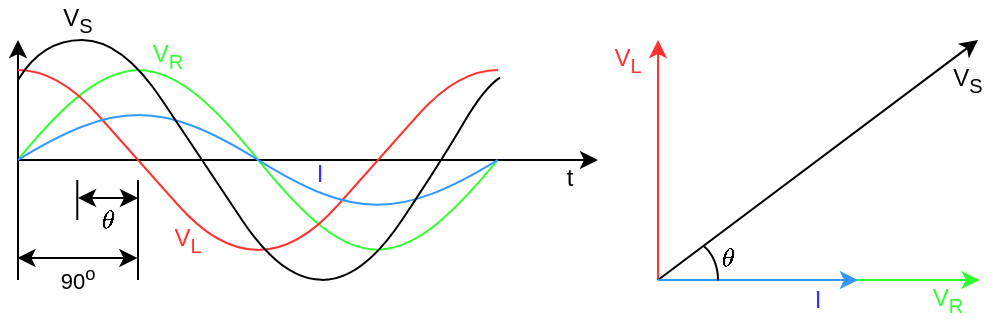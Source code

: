<mxfile version="28.2.8">
  <diagram name="Page 1" id="Page-1">
    <mxGraphModel dx="732" dy="874" grid="1" gridSize="10" guides="1" tooltips="1" connect="1" arrows="1" fold="1" page="1" pageScale="1" pageWidth="827" pageHeight="1169" math="1" shadow="0">
      <root>
        <mxCell id="0" />
        <mxCell id="1" parent="0" />
        <mxCell id="j2CR8f1PHqKJb8Jv-K0H-37" value="$$\theta$$" style="text;html=1;whiteSpace=wrap;strokeColor=none;fillColor=none;align=center;verticalAlign=middle;rounded=0;fontFamily=Helvetica;fontSize=11;fontColor=default;labelBackgroundColor=default;" parent="1" vertex="1">
          <mxGeometry x="425" y="339" width="20" height="20" as="geometry" />
        </mxCell>
        <mxCell id="j2CR8f1PHqKJb8Jv-K0H-30" value="90&lt;sup&gt;o&lt;/sup&gt;" style="text;html=1;whiteSpace=wrap;strokeColor=none;fillColor=none;align=center;verticalAlign=middle;rounded=0;fontFamily=Helvetica;fontSize=11;fontColor=default;labelBackgroundColor=default;convertToSvg=1;" parent="1" vertex="1">
          <mxGeometry x="89.71" y="349" width="40" height="20" as="geometry" />
        </mxCell>
        <UserObject label="" tags="Électrique Lien" id="22">
          <mxCell parent="1" vertex="1" visible="0">
            <mxGeometry as="geometry" />
          </mxCell>
        </UserObject>
        <mxCell id="X-M7ohwvojVqTbKEK9S0-22" value="" style="pointerEvents=1;verticalLabelPosition=bottom;shadow=0;dashed=0;align=center;html=1;verticalAlign=top;shape=mxgraph.electrical.waveforms.sine_wave;strokeColor=light-dark(#33FF33,#33FF33);" parent="1" vertex="1">
          <mxGeometry x="80" y="240" width="240" height="120" as="geometry" />
        </mxCell>
        <mxCell id="X-M7ohwvojVqTbKEK9S0-24" value="" style="endArrow=classic;html=1;rounded=0;endFill=1;" parent="1" edge="1">
          <mxGeometry width="50" height="50" relative="1" as="geometry">
            <mxPoint x="80" y="300" as="sourcePoint" />
            <mxPoint x="370" y="300" as="targetPoint" />
          </mxGeometry>
        </mxCell>
        <mxCell id="X-M7ohwvojVqTbKEK9S0-26" value="" style="endArrow=classic;html=1;rounded=0;endFill=1;" parent="1" edge="1">
          <mxGeometry width="50" height="50" relative="1" as="geometry">
            <mxPoint x="80" y="360" as="sourcePoint" />
            <mxPoint x="80" y="240" as="targetPoint" />
          </mxGeometry>
        </mxCell>
        <mxCell id="X-M7ohwvojVqTbKEK9S0-27" value="t" style="text;html=1;whiteSpace=wrap;strokeColor=none;fillColor=none;align=center;verticalAlign=middle;rounded=0;flipV=0;flipH=0;direction=south;rotation=0;" parent="1" vertex="1">
          <mxGeometry x="346" y="299" width="20" height="20" as="geometry" />
        </mxCell>
        <mxCell id="X-M7ohwvojVqTbKEK9S0-43" value="" style="curved=1;endArrow=none;html=1;rounded=0;exitX=0.25;exitY=0.125;exitDx=0;exitDy=0;exitPerimeter=0;entryX=0.75;entryY=0.874;entryDx=0;entryDy=0;entryPerimeter=0;endFill=0;strokeColor=light-dark(#FF3333,#FF3333);" parent="1" edge="1">
          <mxGeometry width="50" height="50" relative="1" as="geometry">
            <mxPoint x="80" y="255" as="sourcePoint" />
            <mxPoint x="200" y="344.88" as="targetPoint" />
            <Array as="points">
              <mxPoint x="100" y="255" />
              <mxPoint x="140" y="300" />
              <mxPoint x="180" y="345" />
            </Array>
          </mxGeometry>
        </mxCell>
        <mxCell id="X-M7ohwvojVqTbKEK9S0-44" value="" style="curved=1;endArrow=none;html=1;rounded=0;exitX=0.25;exitY=0.125;exitDx=0;exitDy=0;exitPerimeter=0;entryX=0.75;entryY=0.874;entryDx=0;entryDy=0;entryPerimeter=0;endFill=0;strokeColor=light-dark(#FF3333,#FF3333);" parent="1" edge="1">
          <mxGeometry width="50" height="50" relative="1" as="geometry">
            <mxPoint x="320" y="255" as="sourcePoint" />
            <mxPoint x="200" y="345" as="targetPoint" />
            <Array as="points">
              <mxPoint x="300" y="255" />
              <mxPoint x="260" y="300" />
              <mxPoint x="220" y="345" />
            </Array>
          </mxGeometry>
        </mxCell>
        <mxCell id="5IbWtYIx-Jzg70Vsaze4-23" value="&lt;div&gt;V&lt;sub&gt;R&lt;/sub&gt;&lt;/div&gt;" style="text;html=1;whiteSpace=wrap;strokeColor=none;fillColor=none;align=center;verticalAlign=middle;rounded=0;fontColor=light-dark(#33FF33,#33FF33);convertToSvg=1;" parent="1" vertex="1">
          <mxGeometry x="140" y="238" width="30" height="20" as="geometry" />
        </mxCell>
        <mxCell id="5IbWtYIx-Jzg70Vsaze4-24" value="&lt;div&gt;V&lt;sub&gt;L&lt;/sub&gt;&lt;/div&gt;" style="text;html=1;whiteSpace=wrap;strokeColor=none;fillColor=none;align=center;verticalAlign=middle;rounded=0;fontColor=light-dark(#FF3333,#FF3333);convertToSvg=1;" parent="1" vertex="1">
          <mxGeometry x="150" y="330" width="30" height="20" as="geometry" />
        </mxCell>
        <mxCell id="j2CR8f1PHqKJb8Jv-K0H-22" value="" style="pointerEvents=1;verticalLabelPosition=bottom;shadow=0;dashed=0;align=center;html=1;verticalAlign=top;shape=mxgraph.electrical.waveforms.sine_wave;strokeColor=light-dark(#3399FF,#3399FF);" parent="1" vertex="1">
          <mxGeometry x="80" y="270" width="240" height="60" as="geometry" />
        </mxCell>
        <mxCell id="j2CR8f1PHqKJb8Jv-K0H-28" value="" style="endArrow=classic;startArrow=classic;html=1;rounded=0;strokeColor=default;align=center;verticalAlign=middle;fontFamily=Helvetica;fontSize=11;fontColor=default;labelBackgroundColor=default;edgeStyle=orthogonalEdgeStyle;" parent="1" edge="1">
          <mxGeometry width="50" height="50" relative="1" as="geometry">
            <mxPoint x="79.71" y="349" as="sourcePoint" />
            <mxPoint x="139.71" y="349" as="targetPoint" />
          </mxGeometry>
        </mxCell>
        <mxCell id="j2CR8f1PHqKJb8Jv-K0H-31" value="" style="edgeStyle=none;orthogonalLoop=1;jettySize=auto;html=1;rounded=0;strokeColor=light-dark(#FF3333,#FF3333);align=center;verticalAlign=middle;fontFamily=Helvetica;fontSize=11;fontColor=default;labelBackgroundColor=default;endArrow=classic;endFill=1;" parent="1" edge="1">
          <mxGeometry width="80" relative="1" as="geometry">
            <mxPoint x="400" y="360" as="sourcePoint" />
            <mxPoint x="400" y="240" as="targetPoint" />
            <Array as="points" />
          </mxGeometry>
        </mxCell>
        <mxCell id="j2CR8f1PHqKJb8Jv-K0H-32" value="" style="edgeStyle=none;orthogonalLoop=1;jettySize=auto;html=1;rounded=0;strokeColor=light-dark(#33FF33,#33FF33);align=center;verticalAlign=middle;fontFamily=Helvetica;fontSize=11;fontColor=default;labelBackgroundColor=default;endArrow=classic;endFill=1;" parent="1" edge="1">
          <mxGeometry width="80" relative="1" as="geometry">
            <mxPoint x="400" y="360" as="sourcePoint" />
            <mxPoint x="560.833" y="360" as="targetPoint" />
            <Array as="points" />
          </mxGeometry>
        </mxCell>
        <mxCell id="j2CR8f1PHqKJb8Jv-K0H-33" value="" style="edgeStyle=none;orthogonalLoop=1;jettySize=auto;html=1;rounded=0;strokeColor=default;align=center;verticalAlign=middle;fontFamily=Helvetica;fontSize=11;fontColor=default;labelBackgroundColor=default;endArrow=classic;endFill=1;" parent="1" edge="1">
          <mxGeometry width="80" relative="1" as="geometry">
            <mxPoint x="400" y="360" as="sourcePoint" />
            <mxPoint x="560" y="240" as="targetPoint" />
            <Array as="points" />
          </mxGeometry>
        </mxCell>
        <mxCell id="j2CR8f1PHqKJb8Jv-K0H-34" value="" style="edgeStyle=none;orthogonalLoop=1;jettySize=auto;html=1;rounded=0;strokeColor=light-dark(#3399FF,#3399FF);align=center;verticalAlign=middle;fontFamily=Helvetica;fontSize=11;fontColor=default;labelBackgroundColor=default;endArrow=classic;endFill=1;" parent="1" edge="1">
          <mxGeometry width="80" relative="1" as="geometry">
            <mxPoint x="400" y="360" as="sourcePoint" />
            <mxPoint x="500" y="360" as="targetPoint" />
            <Array as="points" />
          </mxGeometry>
        </mxCell>
        <mxCell id="j2CR8f1PHqKJb8Jv-K0H-36" value="" style="verticalLabelPosition=bottom;verticalAlign=top;html=1;shape=mxgraph.basic.arc;startAngle=0.088;endAngle=0.252;fontFamily=Helvetica;fontSize=11;fontColor=default;labelBackgroundColor=default;" parent="1" vertex="1">
          <mxGeometry x="400" y="340" width="30" height="40" as="geometry" />
        </mxCell>
        <mxCell id="j2CR8f1PHqKJb8Jv-K0H-38" value="&lt;div&gt;V&lt;sub&gt;L&lt;/sub&gt;&lt;/div&gt;" style="text;html=1;whiteSpace=wrap;strokeColor=none;fillColor=none;align=center;verticalAlign=middle;rounded=0;fontColor=light-dark(#FF3333,#FF3333);convertToSvg=1;" parent="1" vertex="1">
          <mxGeometry x="370" y="240" width="30" height="20" as="geometry" />
        </mxCell>
        <mxCell id="j2CR8f1PHqKJb8Jv-K0H-40" value="&lt;div&gt;V&lt;sub&gt;R&lt;/sub&gt;&lt;/div&gt;" style="text;html=1;whiteSpace=wrap;strokeColor=none;fillColor=none;align=center;verticalAlign=middle;rounded=0;fontColor=light-dark(#33FF33,#33FF33);convertToSvg=1;" parent="1" vertex="1">
          <mxGeometry x="530" y="360" width="30" height="20" as="geometry" />
        </mxCell>
        <mxCell id="j2CR8f1PHqKJb8Jv-K0H-43" value="I" style="text;html=1;whiteSpace=wrap;strokeColor=none;fillColor=none;align=center;verticalAlign=middle;rounded=0;fontColor=light-dark(#3333FF,#3399FF);convertToSvg=1;" parent="1" vertex="1">
          <mxGeometry x="470" y="360" width="20" height="20" as="geometry" />
        </mxCell>
        <mxCell id="j2CR8f1PHqKJb8Jv-K0H-48" value="I" style="text;html=1;whiteSpace=wrap;strokeColor=none;fillColor=none;align=center;verticalAlign=middle;rounded=0;fontColor=light-dark(#3333FF,#3399FF);convertToSvg=1;" parent="1" vertex="1">
          <mxGeometry x="221" y="297" width="20" height="20" as="geometry" />
        </mxCell>
        <mxCell id="j2CR8f1PHqKJb8Jv-K0H-45" value="" style="curved=1;endArrow=none;html=1;rounded=0;exitX=0.25;exitY=0.125;exitDx=0;exitDy=0;exitPerimeter=0;entryX=0.75;entryY=0.874;entryDx=0;entryDy=0;entryPerimeter=0;endFill=0;strokeColor=light-dark(#000000,#FFFFFF);" parent="1" edge="1">
          <mxGeometry width="50" height="50" relative="1" as="geometry">
            <mxPoint x="112" y="240" as="sourcePoint" />
            <mxPoint x="232" y="359.84" as="targetPoint" />
            <Array as="points">
              <mxPoint x="132" y="240" />
              <mxPoint x="172" y="300" />
              <mxPoint x="212" y="360" />
            </Array>
          </mxGeometry>
        </mxCell>
        <mxCell id="j2CR8f1PHqKJb8Jv-K0H-46" value="" style="curved=1;endArrow=none;html=1;rounded=0;entryX=0.75;entryY=0.874;entryDx=0;entryDy=0;entryPerimeter=0;endFill=0;strokeColor=light-dark(#000000,#FFFFFF);exitX=1.004;exitY=0.157;exitDx=0;exitDy=0;exitPerimeter=0;" parent="1" source="X-M7ohwvojVqTbKEK9S0-22" edge="1">
          <mxGeometry width="50" height="50" relative="1" as="geometry">
            <mxPoint x="330" y="246.667" as="sourcePoint" />
            <mxPoint x="232" y="360" as="targetPoint" />
            <Array as="points">
              <mxPoint x="313" y="264" />
              <mxPoint x="292" y="300" />
              <mxPoint x="252" y="360" />
            </Array>
          </mxGeometry>
        </mxCell>
        <mxCell id="j2CR8f1PHqKJb8Jv-K0H-47" value="" style="curved=1;endArrow=none;html=1;rounded=0;exitX=0.25;exitY=0.125;exitDx=0;exitDy=0;exitPerimeter=0;endFill=0;strokeColor=light-dark(#000000,#FFFFFF);" parent="1" edge="1">
          <mxGeometry width="50" height="50" relative="1" as="geometry">
            <mxPoint x="112" y="240" as="sourcePoint" />
            <mxPoint x="80" y="260" as="targetPoint" />
            <Array as="points">
              <mxPoint x="92" y="240" />
            </Array>
          </mxGeometry>
        </mxCell>
        <mxCell id="j2CR8f1PHqKJb8Jv-K0H-50" value="&lt;div&gt;V&lt;sub&gt;S&lt;/sub&gt;&lt;/div&gt;" style="text;html=1;whiteSpace=wrap;strokeColor=none;fillColor=none;align=center;verticalAlign=middle;rounded=0;fontColor=light-dark(#000000,#FFFFFF);convertToSvg=1;" parent="1" vertex="1">
          <mxGeometry x="95" y="220" width="30" height="20" as="geometry" />
        </mxCell>
        <mxCell id="j2CR8f1PHqKJb8Jv-K0H-51" value="&lt;div&gt;V&lt;sub&gt;S&lt;/sub&gt;&lt;/div&gt;" style="text;html=1;whiteSpace=wrap;strokeColor=none;fillColor=none;align=center;verticalAlign=middle;rounded=0;fontColor=light-dark(#000000,#FFFFFF);convertToSvg=1;" parent="1" vertex="1">
          <mxGeometry x="540" y="250" width="30" height="20" as="geometry" />
        </mxCell>
        <mxCell id="j2CR8f1PHqKJb8Jv-K0H-52" value="$$\theta$$" style="text;html=1;whiteSpace=wrap;strokeColor=none;fillColor=none;align=center;verticalAlign=middle;rounded=0;fontFamily=Helvetica;fontSize=11;fontColor=default;labelBackgroundColor=default;" parent="1" vertex="1">
          <mxGeometry x="110" y="320" width="30" height="20" as="geometry" />
        </mxCell>
        <mxCell id="j2CR8f1PHqKJb8Jv-K0H-53" value="" style="endArrow=classic;startArrow=classic;html=1;rounded=0;strokeColor=default;align=center;verticalAlign=middle;fontFamily=Helvetica;fontSize=11;fontColor=default;labelBackgroundColor=default;edgeStyle=orthogonalEdgeStyle;" parent="1" edge="1">
          <mxGeometry width="50" height="50" relative="1" as="geometry">
            <mxPoint x="110" y="319" as="sourcePoint" />
            <mxPoint x="140" y="319" as="targetPoint" />
          </mxGeometry>
        </mxCell>
        <mxCell id="j2CR8f1PHqKJb8Jv-K0H-54" value="" style="edgeStyle=none;orthogonalLoop=1;jettySize=auto;html=1;rounded=0;strokeColor=default;align=center;verticalAlign=middle;fontFamily=Helvetica;fontSize=11;fontColor=default;labelBackgroundColor=default;endArrow=none;endFill=0;" parent="1" edge="1">
          <mxGeometry width="80" relative="1" as="geometry">
            <mxPoint x="140" y="360" as="sourcePoint" />
            <mxPoint x="140" y="310" as="targetPoint" />
            <Array as="points" />
          </mxGeometry>
        </mxCell>
        <mxCell id="j2CR8f1PHqKJb8Jv-K0H-55" value="" style="edgeStyle=none;orthogonalLoop=1;jettySize=auto;html=1;rounded=0;strokeColor=default;align=center;verticalAlign=middle;fontFamily=Helvetica;fontSize=11;fontColor=default;labelBackgroundColor=default;endArrow=none;endFill=0;" parent="1" edge="1">
          <mxGeometry width="80" relative="1" as="geometry">
            <mxPoint x="109.64" y="330" as="sourcePoint" />
            <mxPoint x="109.64" y="310" as="targetPoint" />
            <Array as="points" />
          </mxGeometry>
        </mxCell>
      </root>
    </mxGraphModel>
  </diagram>
</mxfile>
